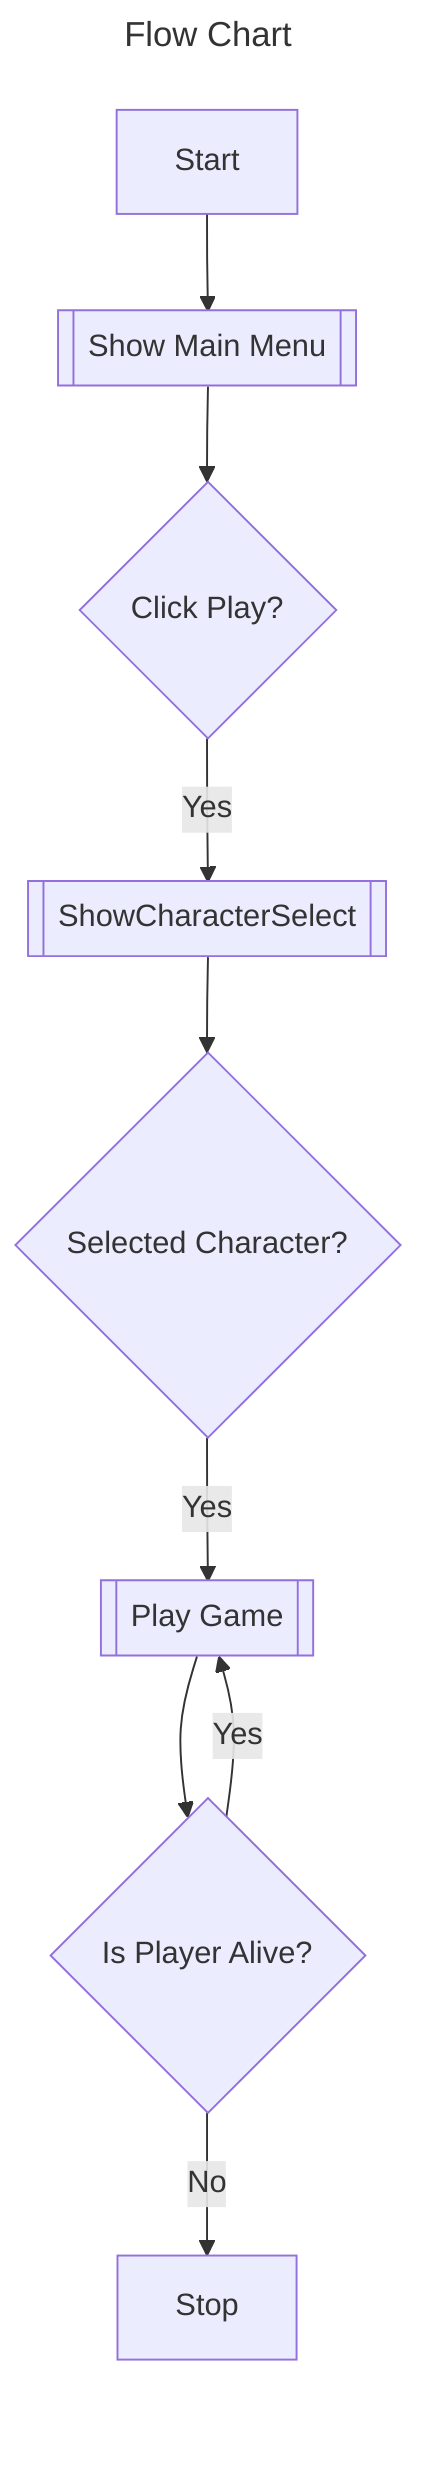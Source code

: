 ---
title: Flow Chart
---

flowchart TD
    ShowMainMenu[[Show Main Menu]]
    ClickPlay{Click Play?}


    ShowCharacterSelect[[ShowCharacterSelect]]
    SelectedCharacter{Selected Character?}
    PlayGame[[Play Game]]
    IsPlayerAlive?{Is Player Alive?}

    Start --> ShowMainMenu
    ShowMainMenu --> ClickPlay
    ClickPlay -- Yes --> ShowCharacterSelect

    ShowCharacterSelect --> SelectedCharacter
    SelectedCharacter -- Yes --> PlayGame

    PlayGame --> IsPlayerAlive? -- Yes --> PlayGame
    IsPlayerAlive? -- No --> Stop